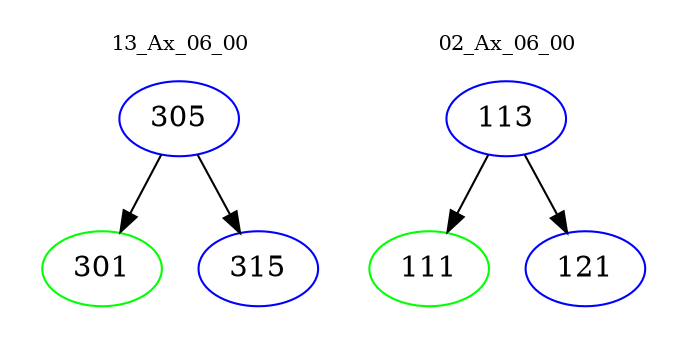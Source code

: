 digraph{
subgraph cluster_0 {
color = white
label = "13_Ax_06_00";
fontsize=10;
T0_305 [label="305", color="blue"]
T0_305 -> T0_301 [color="black"]
T0_301 [label="301", color="green"]
T0_305 -> T0_315 [color="black"]
T0_315 [label="315", color="blue"]
}
subgraph cluster_1 {
color = white
label = "02_Ax_06_00";
fontsize=10;
T1_113 [label="113", color="blue"]
T1_113 -> T1_111 [color="black"]
T1_111 [label="111", color="green"]
T1_113 -> T1_121 [color="black"]
T1_121 [label="121", color="blue"]
}
}
